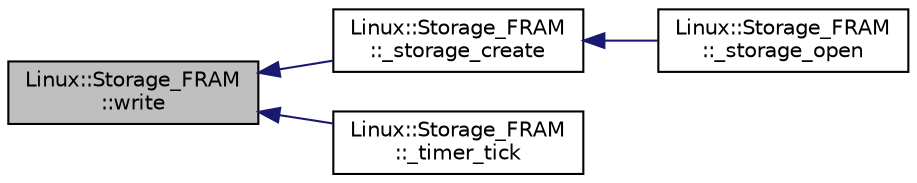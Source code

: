 digraph "Linux::Storage_FRAM::write"
{
 // INTERACTIVE_SVG=YES
  edge [fontname="Helvetica",fontsize="10",labelfontname="Helvetica",labelfontsize="10"];
  node [fontname="Helvetica",fontsize="10",shape=record];
  rankdir="LR";
  Node1 [label="Linux::Storage_FRAM\l::write",height=0.2,width=0.4,color="black", fillcolor="grey75", style="filled", fontcolor="black"];
  Node1 -> Node2 [dir="back",color="midnightblue",fontsize="10",style="solid",fontname="Helvetica"];
  Node2 [label="Linux::Storage_FRAM\l::_storage_create",height=0.2,width=0.4,color="black", fillcolor="white", style="filled",URL="$classLinux_1_1Storage__FRAM.html#a113edc5b350a1e84d25bbd20b2486c11"];
  Node2 -> Node3 [dir="back",color="midnightblue",fontsize="10",style="solid",fontname="Helvetica"];
  Node3 [label="Linux::Storage_FRAM\l::_storage_open",height=0.2,width=0.4,color="black", fillcolor="white", style="filled",URL="$classLinux_1_1Storage__FRAM.html#aedc6849f147fbc13920768c8aca75b91"];
  Node1 -> Node4 [dir="back",color="midnightblue",fontsize="10",style="solid",fontname="Helvetica"];
  Node4 [label="Linux::Storage_FRAM\l::_timer_tick",height=0.2,width=0.4,color="black", fillcolor="white", style="filled",URL="$classLinux_1_1Storage__FRAM.html#af784c59d3cec417e57b1e1ace122fbab"];
}
